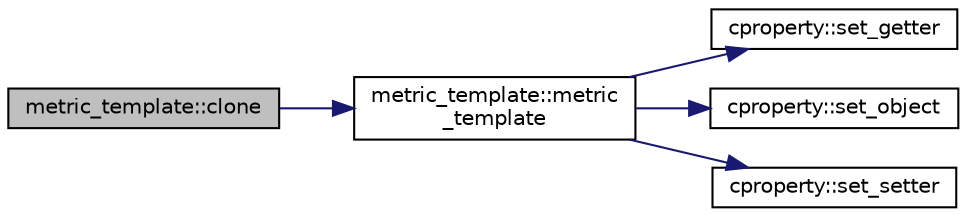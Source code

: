 digraph "metric_template::clone"
{
 // INTERACTIVE_SVG=YES
 // LATEX_PDF_SIZE
  edge [fontname="Helvetica",fontsize="10",labelfontname="Helvetica",labelfontsize="10"];
  node [fontname="Helvetica",fontsize="10",shape=record];
  rankdir="LR";
  Node1 [label="metric_template::clone",height=0.2,width=0.4,color="black", fillcolor="grey75", style="filled", fontcolor="black",tooltip=" "];
  Node1 -> Node2 [color="midnightblue",fontsize="10",style="solid",fontname="Helvetica"];
  Node2 [label="metric_template::metric\l_template",height=0.2,width=0.4,color="black", fillcolor="white", style="filled",URL="$classmetric__template.html#a4f076b39d712cc1ed944d25328bcc271",tooltip=" "];
  Node2 -> Node3 [color="midnightblue",fontsize="10",style="solid",fontname="Helvetica"];
  Node3 [label="cproperty::set_getter",height=0.2,width=0.4,color="black", fillcolor="white", style="filled",URL="$classcproperty.html#a31b26b5ffb20bbf8d8ee38e0755a9819",tooltip=" "];
  Node2 -> Node4 [color="midnightblue",fontsize="10",style="solid",fontname="Helvetica"];
  Node4 [label="cproperty::set_object",height=0.2,width=0.4,color="black", fillcolor="white", style="filled",URL="$classcproperty.html#a41a70e8e01c9b1a20b94d2dbf1a6b214",tooltip=" "];
  Node2 -> Node5 [color="midnightblue",fontsize="10",style="solid",fontname="Helvetica"];
  Node5 [label="cproperty::set_setter",height=0.2,width=0.4,color="black", fillcolor="white", style="filled",URL="$classcproperty.html#af4583ba4cf4ebc53f870a2de8f110da7",tooltip=" "];
}

